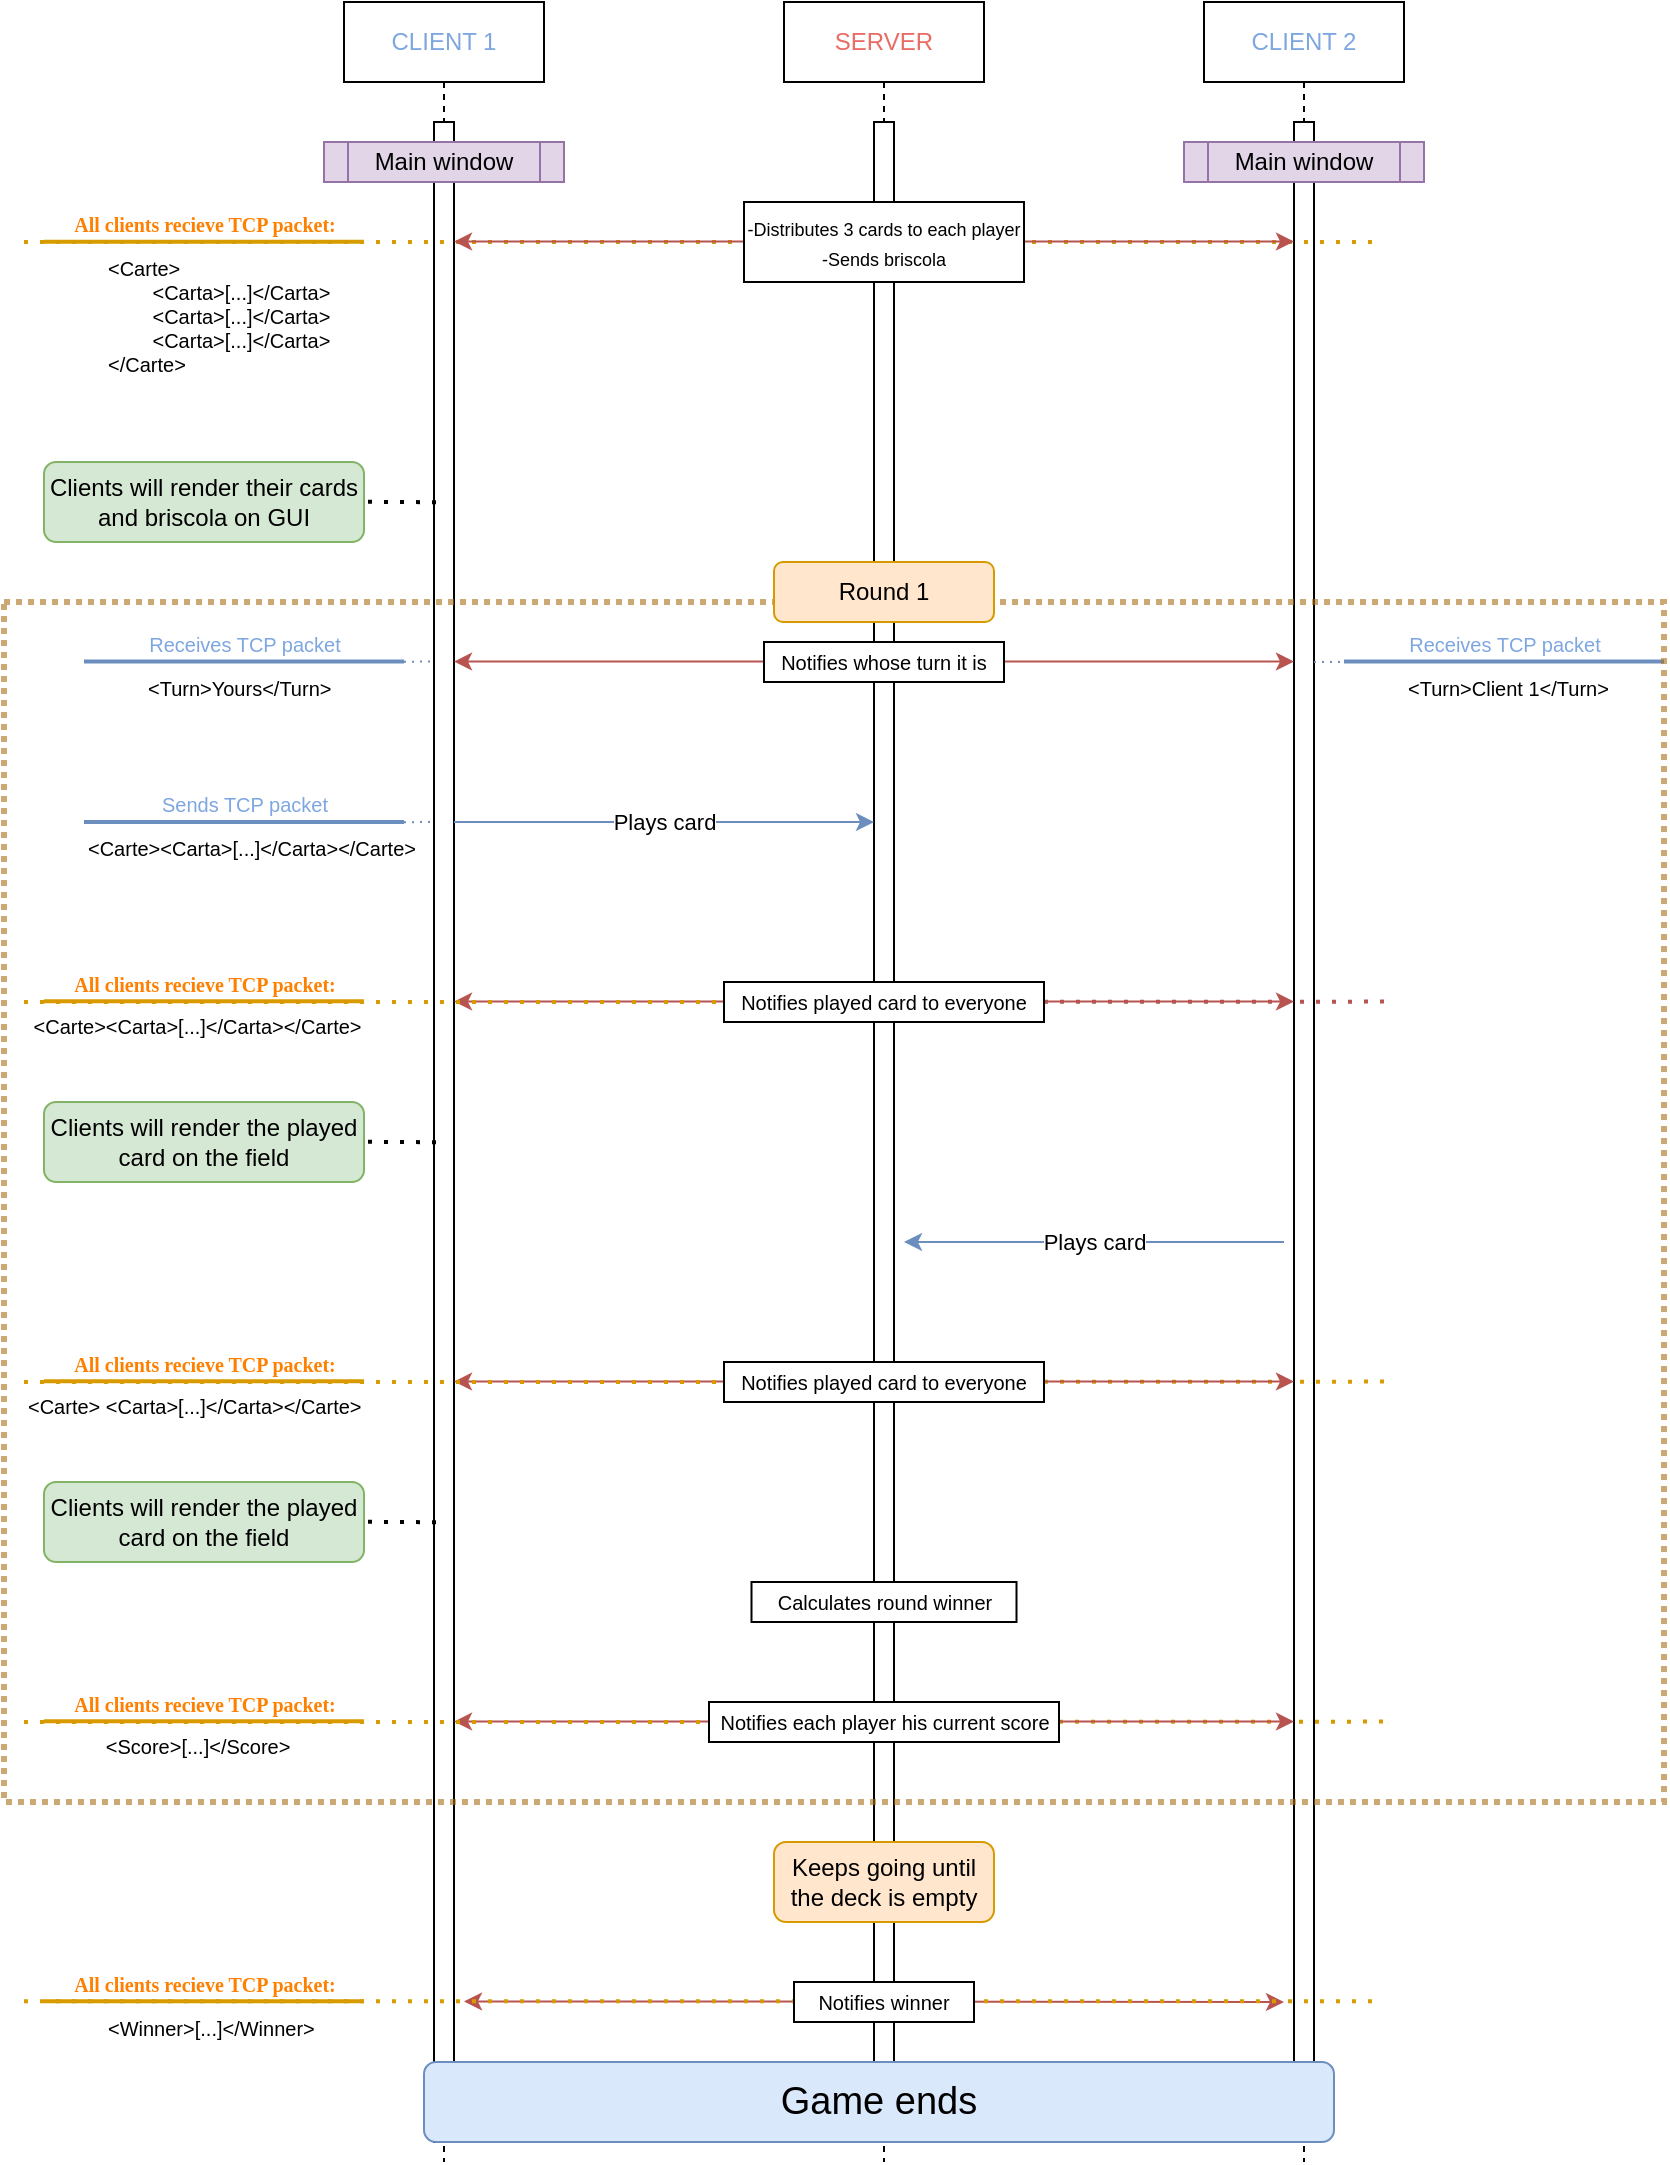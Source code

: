 <mxfile version="22.1.5" type="device">
  <diagram name="Page-1" id="2YBvvXClWsGukQMizWep">
    <mxGraphModel dx="2840" dy="1680" grid="1" gridSize="10" guides="1" tooltips="1" connect="1" arrows="1" fold="1" page="1" pageScale="1" pageWidth="850" pageHeight="1100" math="0" shadow="0">
      <root>
        <mxCell id="0" />
        <mxCell id="1" parent="0" />
        <mxCell id="g_tPpGAOfdIyaXea1qWz-1" value="&lt;font color=&quot;#7ea6e0&quot;&gt;CLIENT 1&lt;/font&gt;" style="shape=umlLifeline;perimeter=lifelinePerimeter;whiteSpace=wrap;html=1;container=0;dropTarget=0;collapsible=0;recursiveResize=0;outlineConnect=0;portConstraint=eastwest;newEdgeStyle={&quot;edgeStyle&quot;:&quot;elbowEdgeStyle&quot;,&quot;elbow&quot;:&quot;vertical&quot;,&quot;curved&quot;:0,&quot;rounded&quot;:0};" parent="1" vertex="1">
          <mxGeometry x="180" y="20" width="100" height="1080" as="geometry" />
        </mxCell>
        <mxCell id="g_tPpGAOfdIyaXea1qWz-2" value="" style="html=1;points=[];perimeter=orthogonalPerimeter;outlineConnect=0;targetShapes=umlLifeline;portConstraint=eastwest;newEdgeStyle={&quot;edgeStyle&quot;:&quot;elbowEdgeStyle&quot;,&quot;elbow&quot;:&quot;vertical&quot;,&quot;curved&quot;:0,&quot;rounded&quot;:0};" parent="g_tPpGAOfdIyaXea1qWz-1" vertex="1">
          <mxGeometry x="45" y="60" width="10" height="1010" as="geometry" />
        </mxCell>
        <mxCell id="g_tPpGAOfdIyaXea1qWz-3" value="&lt;font color=&quot;#ea6b66&quot;&gt;SERVER&lt;/font&gt;" style="shape=umlLifeline;perimeter=lifelinePerimeter;whiteSpace=wrap;html=1;container=0;dropTarget=0;collapsible=0;recursiveResize=0;outlineConnect=0;portConstraint=eastwest;newEdgeStyle={&quot;edgeStyle&quot;:&quot;elbowEdgeStyle&quot;,&quot;elbow&quot;:&quot;vertical&quot;,&quot;curved&quot;:0,&quot;rounded&quot;:0};" parent="1" vertex="1">
          <mxGeometry x="400" y="20" width="100" height="1080" as="geometry" />
        </mxCell>
        <mxCell id="g_tPpGAOfdIyaXea1qWz-4" value="" style="html=1;points=[];perimeter=orthogonalPerimeter;outlineConnect=0;targetShapes=umlLifeline;portConstraint=eastwest;newEdgeStyle={&quot;edgeStyle&quot;:&quot;elbowEdgeStyle&quot;,&quot;elbow&quot;:&quot;vertical&quot;,&quot;curved&quot;:0,&quot;rounded&quot;:0};" parent="g_tPpGAOfdIyaXea1qWz-3" vertex="1">
          <mxGeometry x="45" y="60" width="10" height="1010" as="geometry" />
        </mxCell>
        <mxCell id="wCH_qxUYtUUm3uJvWn0f-51" value="Main window" style="shape=process;whiteSpace=wrap;html=1;backgroundOutline=1;fillColor=#e1d5e7;strokeColor=#9673a6;" parent="1" vertex="1">
          <mxGeometry x="170" y="90" width="120" height="20" as="geometry" />
        </mxCell>
        <mxCell id="gF4oHyYY3A7loRQSlF0s-7" value="&lt;font color=&quot;#7ea6e0&quot;&gt;CLIENT 2&lt;/font&gt;" style="shape=umlLifeline;perimeter=lifelinePerimeter;whiteSpace=wrap;html=1;container=0;dropTarget=0;collapsible=0;recursiveResize=0;outlineConnect=0;portConstraint=eastwest;newEdgeStyle={&quot;edgeStyle&quot;:&quot;elbowEdgeStyle&quot;,&quot;elbow&quot;:&quot;vertical&quot;,&quot;curved&quot;:0,&quot;rounded&quot;:0};" vertex="1" parent="1">
          <mxGeometry x="610" y="20" width="100" height="1080" as="geometry" />
        </mxCell>
        <mxCell id="gF4oHyYY3A7loRQSlF0s-8" value="" style="html=1;points=[];perimeter=orthogonalPerimeter;outlineConnect=0;targetShapes=umlLifeline;portConstraint=eastwest;newEdgeStyle={&quot;edgeStyle&quot;:&quot;elbowEdgeStyle&quot;,&quot;elbow&quot;:&quot;vertical&quot;,&quot;curved&quot;:0,&quot;rounded&quot;:0};" vertex="1" parent="gF4oHyYY3A7loRQSlF0s-7">
          <mxGeometry x="45" y="60" width="10" height="1010" as="geometry" />
        </mxCell>
        <mxCell id="gF4oHyYY3A7loRQSlF0s-9" value="Main window" style="shape=process;whiteSpace=wrap;html=1;backgroundOutline=1;fillColor=#e1d5e7;strokeColor=#9673a6;" vertex="1" parent="1">
          <mxGeometry x="600" y="90" width="120" height="20" as="geometry" />
        </mxCell>
        <mxCell id="gF4oHyYY3A7loRQSlF0s-34" value="" style="endArrow=none;dashed=1;html=1;dashPattern=1 3;strokeWidth=1;rounded=0;fillColor=#dae8fc;strokeColor=#6c8ebf;" edge="1" parent="1">
          <mxGeometry width="50" height="50" relative="1" as="geometry">
            <mxPoint x="190" y="350" as="sourcePoint" />
            <mxPoint x="225" y="349.75" as="targetPoint" />
          </mxGeometry>
        </mxCell>
        <mxCell id="gF4oHyYY3A7loRQSlF0s-35" value="&lt;font color=&quot;#7ea6e0&quot;&gt;Receives TCP packet&lt;/font&gt;" style="verticalAlign=bottom;html=1;endArrow=none;edgeStyle=none;labelBackgroundColor=none;fontSize=10;strokeWidth=2;rounded=0;fillColor=#dae8fc;strokeColor=#6c8ebf;" edge="1" parent="1">
          <mxGeometry relative="1" as="geometry">
            <mxPoint x="50" y="349.76" as="sourcePoint" />
            <mxPoint x="210" y="349.76" as="targetPoint" />
          </mxGeometry>
        </mxCell>
        <mxCell id="gF4oHyYY3A7loRQSlF0s-36" value="&amp;lt;Turn&amp;gt;Yours&amp;lt;/Turn&amp;gt;" style="resizable=0;html=1;align=left;verticalAlign=top;labelBackgroundColor=none;fontSize=10;" connectable="0" vertex="1" parent="gF4oHyYY3A7loRQSlF0s-35">
          <mxGeometry x="-1" relative="1" as="geometry">
            <mxPoint x="30" y="1" as="offset" />
          </mxGeometry>
        </mxCell>
        <mxCell id="gF4oHyYY3A7loRQSlF0s-37" value="" style="endArrow=classic;startArrow=classic;html=1;rounded=0;fillColor=#f8cecc;strokeColor=#b85450;" edge="1" parent="1">
          <mxGeometry width="50" height="50" relative="1" as="geometry">
            <mxPoint x="235" y="349.76" as="sourcePoint" />
            <mxPoint x="655" y="349.76" as="targetPoint" />
          </mxGeometry>
        </mxCell>
        <mxCell id="gF4oHyYY3A7loRQSlF0s-38" value="&lt;font style=&quot;font-size: 10px;&quot;&gt;Notifies whose turn it is&lt;/font&gt;" style="rounded=0;whiteSpace=wrap;html=1;" vertex="1" parent="1">
          <mxGeometry x="390" y="340" width="120" height="20" as="geometry" />
        </mxCell>
        <mxCell id="gF4oHyYY3A7loRQSlF0s-52" value="" style="endArrow=none;dashed=1;html=1;dashPattern=1 3;strokeWidth=2;rounded=0;fillColor=#ffe6cc;strokeColor=#d79b00;" edge="1" parent="1">
          <mxGeometry width="50" height="50" relative="1" as="geometry">
            <mxPoint x="20" y="140" as="sourcePoint" />
            <mxPoint x="700" y="140" as="targetPoint" />
          </mxGeometry>
        </mxCell>
        <mxCell id="gF4oHyYY3A7loRQSlF0s-48" value="&lt;font color=&quot;#ff8000&quot; face=&quot;Verdana&quot;&gt;&lt;b style=&quot;&quot;&gt;All clients recieve TCP packet:&lt;/b&gt;&lt;/font&gt;" style="verticalAlign=bottom;html=1;endArrow=none;edgeStyle=none;labelBackgroundColor=none;fontSize=10;strokeWidth=2;rounded=0;fillColor=#ffe6cc;strokeColor=#d79b00;" edge="1" parent="1">
          <mxGeometry relative="1" as="geometry">
            <mxPoint x="30" y="139.83" as="sourcePoint" />
            <mxPoint x="190" y="139.83" as="targetPoint" />
            <mxPoint as="offset" />
          </mxGeometry>
        </mxCell>
        <mxCell id="gF4oHyYY3A7loRQSlF0s-49" value="&amp;lt;Carte&amp;gt;&lt;br&gt;&lt;span style=&quot;white-space: pre;&quot;&gt;&#x9;&lt;/span&gt;&amp;lt;Carta&amp;gt;[...]&amp;lt;/Carta&amp;gt;&lt;br&gt;&lt;span style=&quot;white-space: pre;&quot;&gt;&#x9;&lt;/span&gt;&amp;lt;Carta&amp;gt;[...]&amp;lt;/Carta&amp;gt;&lt;br&gt;&lt;span style=&quot;white-space: pre;&quot;&gt;&#x9;&lt;/span&gt;&amp;lt;Carta&amp;gt;[...]&amp;lt;/Carta&amp;gt;&lt;br&gt;&amp;lt;/Carte&amp;gt;" style="resizable=0;html=1;align=left;verticalAlign=top;labelBackgroundColor=none;fontSize=10;" connectable="0" vertex="1" parent="gF4oHyYY3A7loRQSlF0s-48">
          <mxGeometry x="-1" relative="1" as="geometry">
            <mxPoint x="30" y="1" as="offset" />
          </mxGeometry>
        </mxCell>
        <mxCell id="gF4oHyYY3A7loRQSlF0s-15" value="" style="endArrow=classic;startArrow=classic;html=1;rounded=0;fillColor=#f8cecc;strokeColor=#b85450;" edge="1" parent="1">
          <mxGeometry width="50" height="50" relative="1" as="geometry">
            <mxPoint x="235" y="139.76" as="sourcePoint" />
            <mxPoint x="655" y="139.76" as="targetPoint" />
          </mxGeometry>
        </mxCell>
        <mxCell id="gF4oHyYY3A7loRQSlF0s-11" value="&lt;font style=&quot;font-size: 9px;&quot;&gt;-Distributes 3 cards to each player&lt;br&gt;-Sends briscola&lt;br&gt;&lt;/font&gt;" style="rounded=0;whiteSpace=wrap;html=1;" vertex="1" parent="1">
          <mxGeometry x="380" y="120" width="140" height="40" as="geometry" />
        </mxCell>
        <mxCell id="gF4oHyYY3A7loRQSlF0s-54" value="" style="endArrow=none;dashed=1;html=1;dashPattern=1 3;strokeWidth=1;rounded=0;fillColor=#dae8fc;strokeColor=#6c8ebf;" edge="1" parent="1">
          <mxGeometry width="50" height="50" relative="1" as="geometry">
            <mxPoint x="665.0" y="350.0" as="sourcePoint" />
            <mxPoint x="690" y="350" as="targetPoint" />
          </mxGeometry>
        </mxCell>
        <mxCell id="gF4oHyYY3A7loRQSlF0s-55" value="&lt;font color=&quot;#7ea6e0&quot;&gt;Receives TCP packet&lt;/font&gt;" style="verticalAlign=bottom;html=1;endArrow=none;edgeStyle=none;labelBackgroundColor=none;fontSize=10;strokeWidth=2;rounded=0;fillColor=#dae8fc;strokeColor=#6c8ebf;" edge="1" parent="1">
          <mxGeometry relative="1" as="geometry">
            <mxPoint x="680" y="349.8" as="sourcePoint" />
            <mxPoint x="840" y="349.8" as="targetPoint" />
          </mxGeometry>
        </mxCell>
        <mxCell id="gF4oHyYY3A7loRQSlF0s-56" value="&amp;lt;Turn&amp;gt;Client 1&amp;lt;/Turn&amp;gt;" style="resizable=0;html=1;align=left;verticalAlign=top;labelBackgroundColor=none;fontSize=10;" connectable="0" vertex="1" parent="gF4oHyYY3A7loRQSlF0s-55">
          <mxGeometry x="-1" relative="1" as="geometry">
            <mxPoint x="30" y="1" as="offset" />
          </mxGeometry>
        </mxCell>
        <mxCell id="gF4oHyYY3A7loRQSlF0s-66" value="" style="endArrow=none;dashed=1;html=1;dashPattern=1 3;strokeWidth=2;rounded=0;" edge="1" parent="1">
          <mxGeometry width="50" height="50" relative="1" as="geometry">
            <mxPoint x="160" y="269.71" as="sourcePoint" />
            <mxPoint x="227.5" y="270.13" as="targetPoint" />
          </mxGeometry>
        </mxCell>
        <mxCell id="gF4oHyYY3A7loRQSlF0s-70" value="Plays card" style="endArrow=classic;html=1;rounded=0;fillColor=#dae8fc;strokeColor=#6c8ebf;" edge="1" parent="1">
          <mxGeometry width="50" height="50" relative="1" as="geometry">
            <mxPoint x="235" y="430" as="sourcePoint" />
            <mxPoint x="445.0" y="430" as="targetPoint" />
          </mxGeometry>
        </mxCell>
        <mxCell id="gF4oHyYY3A7loRQSlF0s-71" value="" style="endArrow=none;dashed=1;html=1;dashPattern=1 3;strokeWidth=1;rounded=0;fillColor=#dae8fc;strokeColor=#6c8ebf;" edge="1" parent="1">
          <mxGeometry width="50" height="50" relative="1" as="geometry">
            <mxPoint x="190" y="430.25" as="sourcePoint" />
            <mxPoint x="225" y="430.0" as="targetPoint" />
          </mxGeometry>
        </mxCell>
        <mxCell id="gF4oHyYY3A7loRQSlF0s-72" value="&lt;font color=&quot;#7ea6e0&quot;&gt;Sends TCP packet&lt;/font&gt;" style="verticalAlign=bottom;html=1;endArrow=none;edgeStyle=none;labelBackgroundColor=none;fontSize=10;strokeWidth=2;rounded=0;fillColor=#dae8fc;strokeColor=#6c8ebf;" edge="1" parent="1">
          <mxGeometry relative="1" as="geometry">
            <mxPoint x="50" y="430.01" as="sourcePoint" />
            <mxPoint x="210" y="430.01" as="targetPoint" />
          </mxGeometry>
        </mxCell>
        <mxCell id="gF4oHyYY3A7loRQSlF0s-73" value="&amp;lt;Carte&amp;gt;&amp;lt;Carta&amp;gt;[...]&amp;lt;/Carta&amp;gt;&amp;lt;/Carte&amp;gt;" style="resizable=0;html=1;align=left;verticalAlign=top;labelBackgroundColor=none;fontSize=10;" connectable="0" vertex="1" parent="gF4oHyYY3A7loRQSlF0s-72">
          <mxGeometry x="-1" relative="1" as="geometry">
            <mxPoint y="1" as="offset" />
          </mxGeometry>
        </mxCell>
        <mxCell id="gF4oHyYY3A7loRQSlF0s-83" value="" style="endArrow=none;dashed=1;html=1;dashPattern=1 3;strokeWidth=2;rounded=0;fillColor=#f8cecc;strokeColor=#b85450;" edge="1" parent="1" source="gF4oHyYY3A7loRQSlF0s-75">
          <mxGeometry width="50" height="50" relative="1" as="geometry">
            <mxPoint x="10" y="519.8" as="sourcePoint" />
            <mxPoint x="700" y="519.8" as="targetPoint" />
          </mxGeometry>
        </mxCell>
        <mxCell id="gF4oHyYY3A7loRQSlF0s-74" value="" style="endArrow=classic;startArrow=classic;html=1;rounded=0;fillColor=#f8cecc;strokeColor=#b85450;" edge="1" parent="1">
          <mxGeometry width="50" height="50" relative="1" as="geometry">
            <mxPoint x="235" y="519.8" as="sourcePoint" />
            <mxPoint x="655" y="519.8" as="targetPoint" />
          </mxGeometry>
        </mxCell>
        <mxCell id="gF4oHyYY3A7loRQSlF0s-87" value="" style="endArrow=none;dashed=1;html=1;dashPattern=1 3;strokeWidth=2;rounded=0;fillColor=#ffe6cc;strokeColor=#d79b00;" edge="1" parent="1" target="gF4oHyYY3A7loRQSlF0s-75">
          <mxGeometry width="50" height="50" relative="1" as="geometry">
            <mxPoint x="20" y="520" as="sourcePoint" />
            <mxPoint x="700" y="519.8" as="targetPoint" />
          </mxGeometry>
        </mxCell>
        <mxCell id="gF4oHyYY3A7loRQSlF0s-81" value="&lt;font color=&quot;#ff8000&quot; face=&quot;Verdana&quot;&gt;&lt;b style=&quot;&quot;&gt;All clients recieve TCP packet:&lt;/b&gt;&lt;/font&gt;" style="verticalAlign=bottom;html=1;endArrow=none;edgeStyle=none;labelBackgroundColor=none;fontSize=10;strokeWidth=2;rounded=0;fillColor=#ffe6cc;strokeColor=#d79b00;" edge="1" parent="1">
          <mxGeometry relative="1" as="geometry">
            <mxPoint x="30" y="519.63" as="sourcePoint" />
            <mxPoint x="190" y="519.63" as="targetPoint" />
            <mxPoint as="offset" />
          </mxGeometry>
        </mxCell>
        <mxCell id="gF4oHyYY3A7loRQSlF0s-82" value="&amp;nbsp;&amp;lt;Carte&amp;gt;&amp;lt;Carta&amp;gt;[...]&amp;lt;/Carta&amp;gt;&amp;lt;/Carte&amp;gt;" style="resizable=0;html=1;align=left;verticalAlign=top;labelBackgroundColor=none;fontSize=10;" connectable="0" vertex="1" parent="gF4oHyYY3A7loRQSlF0s-81">
          <mxGeometry x="-1" relative="1" as="geometry">
            <mxPoint x="-10" as="offset" />
          </mxGeometry>
        </mxCell>
        <mxCell id="gF4oHyYY3A7loRQSlF0s-84" value="Clients will render their cards and briscola on GUI" style="rounded=1;whiteSpace=wrap;html=1;fillColor=#d5e8d4;strokeColor=#82b366;" vertex="1" parent="1">
          <mxGeometry x="30" y="250" width="160" height="40" as="geometry" />
        </mxCell>
        <mxCell id="gF4oHyYY3A7loRQSlF0s-85" value="" style="endArrow=none;dashed=1;html=1;dashPattern=1 3;strokeWidth=2;rounded=0;" edge="1" parent="1">
          <mxGeometry width="50" height="50" relative="1" as="geometry">
            <mxPoint x="160" y="589.71" as="sourcePoint" />
            <mxPoint x="227.5" y="590.13" as="targetPoint" />
          </mxGeometry>
        </mxCell>
        <mxCell id="gF4oHyYY3A7loRQSlF0s-86" value="Clients will render the played&lt;br&gt;card on the field" style="rounded=1;whiteSpace=wrap;html=1;fillColor=#d5e8d4;strokeColor=#82b366;" vertex="1" parent="1">
          <mxGeometry x="30" y="570" width="160" height="40" as="geometry" />
        </mxCell>
        <mxCell id="gF4oHyYY3A7loRQSlF0s-75" value="&lt;font style=&quot;font-size: 10px;&quot;&gt;Notifies played card to everyone&lt;/font&gt;" style="rounded=0;whiteSpace=wrap;html=1;" vertex="1" parent="1">
          <mxGeometry x="370" y="510" width="160" height="20" as="geometry" />
        </mxCell>
        <mxCell id="gF4oHyYY3A7loRQSlF0s-89" value="" style="rounded=0;whiteSpace=wrap;html=1;12;fillColor=none;strokeColor=#A86E18;strokeWidth=3;opacity=60;dashed=1;dashPattern=1 1;" vertex="1" parent="1">
          <mxGeometry x="10" y="320" width="830" height="600" as="geometry" />
        </mxCell>
        <mxCell id="gF4oHyYY3A7loRQSlF0s-90" value="Plays card" style="endArrow=classic;html=1;rounded=0;fillColor=#dae8fc;strokeColor=#6c8ebf;" edge="1" parent="1">
          <mxGeometry width="50" height="50" relative="1" as="geometry">
            <mxPoint x="650" y="640" as="sourcePoint" />
            <mxPoint x="460" y="640" as="targetPoint" />
          </mxGeometry>
        </mxCell>
        <mxCell id="gF4oHyYY3A7loRQSlF0s-94" value="" style="endArrow=none;dashed=1;html=1;dashPattern=1 3;strokeWidth=2;rounded=0;fillColor=#ffe6cc;strokeColor=#d79b00;" edge="1" parent="1" source="gF4oHyYY3A7loRQSlF0s-101">
          <mxGeometry width="50" height="50" relative="1" as="geometry">
            <mxPoint x="10" y="709.8" as="sourcePoint" />
            <mxPoint x="700" y="709.8" as="targetPoint" />
          </mxGeometry>
        </mxCell>
        <mxCell id="gF4oHyYY3A7loRQSlF0s-95" value="" style="endArrow=classic;startArrow=classic;html=1;rounded=0;fillColor=#f8cecc;strokeColor=#b85450;" edge="1" parent="1">
          <mxGeometry width="50" height="50" relative="1" as="geometry">
            <mxPoint x="235" y="709.8" as="sourcePoint" />
            <mxPoint x="655" y="709.8" as="targetPoint" />
          </mxGeometry>
        </mxCell>
        <mxCell id="gF4oHyYY3A7loRQSlF0s-96" value="" style="endArrow=none;dashed=1;html=1;dashPattern=1 3;strokeWidth=2;rounded=0;fillColor=#ffe6cc;strokeColor=#d79b00;" edge="1" parent="1" target="gF4oHyYY3A7loRQSlF0s-101">
          <mxGeometry width="50" height="50" relative="1" as="geometry">
            <mxPoint x="20" y="710" as="sourcePoint" />
            <mxPoint x="700" y="709.8" as="targetPoint" />
          </mxGeometry>
        </mxCell>
        <mxCell id="gF4oHyYY3A7loRQSlF0s-97" value="&lt;font color=&quot;#ff8000&quot; face=&quot;Verdana&quot;&gt;&lt;b style=&quot;&quot;&gt;All clients recieve TCP packet:&lt;/b&gt;&lt;/font&gt;" style="verticalAlign=bottom;html=1;endArrow=none;edgeStyle=none;labelBackgroundColor=none;fontSize=10;strokeWidth=2;rounded=0;fillColor=#ffe6cc;strokeColor=#d79b00;" edge="1" parent="1">
          <mxGeometry relative="1" as="geometry">
            <mxPoint x="30" y="709.63" as="sourcePoint" />
            <mxPoint x="190" y="709.63" as="targetPoint" />
            <mxPoint as="offset" />
          </mxGeometry>
        </mxCell>
        <mxCell id="gF4oHyYY3A7loRQSlF0s-98" value="&amp;lt;Carte&amp;gt;&#x9;&amp;lt;Carta&amp;gt;[...]&amp;lt;/Carta&amp;gt;&amp;lt;/Carte&amp;gt;" style="resizable=0;html=1;align=left;verticalAlign=top;labelBackgroundColor=none;fontSize=10;" connectable="0" vertex="1" parent="gF4oHyYY3A7loRQSlF0s-97">
          <mxGeometry x="-1" relative="1" as="geometry">
            <mxPoint x="-10" as="offset" />
          </mxGeometry>
        </mxCell>
        <mxCell id="gF4oHyYY3A7loRQSlF0s-99" value="" style="endArrow=none;dashed=1;html=1;dashPattern=1 3;strokeWidth=2;rounded=0;" edge="1" parent="1">
          <mxGeometry width="50" height="50" relative="1" as="geometry">
            <mxPoint x="160" y="779.71" as="sourcePoint" />
            <mxPoint x="227.5" y="780.13" as="targetPoint" />
          </mxGeometry>
        </mxCell>
        <mxCell id="gF4oHyYY3A7loRQSlF0s-100" value="Clients will render the played&lt;br&gt;card on the field" style="rounded=1;whiteSpace=wrap;html=1;fillColor=#d5e8d4;strokeColor=#82b366;" vertex="1" parent="1">
          <mxGeometry x="30" y="760" width="160" height="40" as="geometry" />
        </mxCell>
        <mxCell id="gF4oHyYY3A7loRQSlF0s-101" value="&lt;font style=&quot;font-size: 10px;&quot;&gt;Notifies played card to everyone&lt;/font&gt;" style="rounded=0;whiteSpace=wrap;html=1;" vertex="1" parent="1">
          <mxGeometry x="370" y="700" width="160" height="20" as="geometry" />
        </mxCell>
        <mxCell id="gF4oHyYY3A7loRQSlF0s-104" value="" style="endArrow=none;dashed=1;html=1;dashPattern=1 3;strokeWidth=2;rounded=0;fillColor=#ffe6cc;strokeColor=#d79b00;" edge="1" parent="1" source="gF4oHyYY3A7loRQSlF0s-109">
          <mxGeometry width="50" height="50" relative="1" as="geometry">
            <mxPoint x="10" y="879.8" as="sourcePoint" />
            <mxPoint x="700" y="879.8" as="targetPoint" />
          </mxGeometry>
        </mxCell>
        <mxCell id="gF4oHyYY3A7loRQSlF0s-105" value="" style="endArrow=classic;startArrow=classic;html=1;rounded=0;fillColor=#f8cecc;strokeColor=#b85450;" edge="1" parent="1">
          <mxGeometry width="50" height="50" relative="1" as="geometry">
            <mxPoint x="235" y="879.8" as="sourcePoint" />
            <mxPoint x="655" y="879.8" as="targetPoint" />
          </mxGeometry>
        </mxCell>
        <mxCell id="gF4oHyYY3A7loRQSlF0s-106" value="" style="endArrow=none;dashed=1;html=1;dashPattern=1 3;strokeWidth=2;rounded=0;fillColor=#ffe6cc;strokeColor=#d79b00;" edge="1" parent="1" target="gF4oHyYY3A7loRQSlF0s-109">
          <mxGeometry width="50" height="50" relative="1" as="geometry">
            <mxPoint x="20" y="880" as="sourcePoint" />
            <mxPoint x="700" y="879.8" as="targetPoint" />
          </mxGeometry>
        </mxCell>
        <mxCell id="gF4oHyYY3A7loRQSlF0s-107" value="&lt;font color=&quot;#ff8000&quot; face=&quot;Verdana&quot;&gt;&lt;b style=&quot;&quot;&gt;All clients recieve TCP packet:&lt;/b&gt;&lt;/font&gt;" style="verticalAlign=bottom;html=1;endArrow=none;edgeStyle=none;labelBackgroundColor=none;fontSize=10;strokeWidth=2;rounded=0;fillColor=#ffe6cc;strokeColor=#d79b00;" edge="1" parent="1">
          <mxGeometry relative="1" as="geometry">
            <mxPoint x="30" y="879.63" as="sourcePoint" />
            <mxPoint x="190" y="879.63" as="targetPoint" />
            <mxPoint as="offset" />
          </mxGeometry>
        </mxCell>
        <mxCell id="gF4oHyYY3A7loRQSlF0s-108" value="&amp;nbsp;&lt;span style=&quot;white-space: pre;&quot;&gt;&#x9;&lt;/span&gt;&amp;nbsp; &amp;nbsp; &amp;nbsp; &amp;lt;Score&amp;gt;[...]&amp;lt;/Score&amp;gt;" style="resizable=0;html=1;align=left;verticalAlign=top;labelBackgroundColor=none;fontSize=10;" connectable="0" vertex="1" parent="gF4oHyYY3A7loRQSlF0s-107">
          <mxGeometry x="-1" relative="1" as="geometry">
            <mxPoint x="-10" as="offset" />
          </mxGeometry>
        </mxCell>
        <mxCell id="gF4oHyYY3A7loRQSlF0s-109" value="&lt;span style=&quot;font-size: 10px;&quot;&gt;Notifies each player his current score&lt;/span&gt;" style="rounded=0;whiteSpace=wrap;html=1;" vertex="1" parent="1">
          <mxGeometry x="362.5" y="870" width="175" height="20" as="geometry" />
        </mxCell>
        <mxCell id="gF4oHyYY3A7loRQSlF0s-110" value="&lt;span style=&quot;font-size: 10px;&quot;&gt;Calculates round winner&lt;/span&gt;" style="rounded=0;whiteSpace=wrap;html=1;" vertex="1" parent="1">
          <mxGeometry x="383.75" y="810" width="132.5" height="20" as="geometry" />
        </mxCell>
        <mxCell id="gF4oHyYY3A7loRQSlF0s-113" value="Round 1" style="rounded=1;whiteSpace=wrap;html=1;fillColor=#ffe6cc;strokeColor=#d79b00;" vertex="1" parent="1">
          <mxGeometry x="395" y="300" width="110" height="30" as="geometry" />
        </mxCell>
        <mxCell id="gF4oHyYY3A7loRQSlF0s-117" value="Keeps going until the deck is empty" style="rounded=1;whiteSpace=wrap;html=1;fillColor=#ffe6cc;strokeColor=#d79b00;" vertex="1" parent="1">
          <mxGeometry x="395" y="940" width="110" height="40" as="geometry" />
        </mxCell>
        <mxCell id="gF4oHyYY3A7loRQSlF0s-120" value="" style="endArrow=classic;startArrow=classic;html=1;rounded=0;fillColor=#f8cecc;strokeColor=#b85450;" edge="1" parent="1">
          <mxGeometry width="50" height="50" relative="1" as="geometry">
            <mxPoint x="240" y="1019.7" as="sourcePoint" />
            <mxPoint x="650" y="1020" as="targetPoint" />
          </mxGeometry>
        </mxCell>
        <mxCell id="gF4oHyYY3A7loRQSlF0s-127" value="" style="endArrow=none;dashed=1;html=1;dashPattern=1 3;strokeWidth=2;rounded=0;fillColor=#ffe6cc;strokeColor=#d79b00;" edge="1" parent="1">
          <mxGeometry width="50" height="50" relative="1" as="geometry">
            <mxPoint x="20" y="1019.57" as="sourcePoint" />
            <mxPoint x="700" y="1019.57" as="targetPoint" />
          </mxGeometry>
        </mxCell>
        <mxCell id="gF4oHyYY3A7loRQSlF0s-121" value="&lt;font style=&quot;&quot;&gt;&lt;font style=&quot;font-size: 10px;&quot;&gt;Notifies winner&lt;/font&gt;&lt;br&gt;&lt;/font&gt;" style="rounded=0;whiteSpace=wrap;html=1;" vertex="1" parent="1">
          <mxGeometry x="405" y="1010" width="90" height="20" as="geometry" />
        </mxCell>
        <mxCell id="gF4oHyYY3A7loRQSlF0s-125" value="&lt;font color=&quot;#ff8000&quot; face=&quot;Verdana&quot;&gt;&lt;b style=&quot;&quot;&gt;All clients recieve TCP packet:&lt;/b&gt;&lt;/font&gt;" style="verticalAlign=bottom;html=1;endArrow=none;edgeStyle=none;labelBackgroundColor=none;fontSize=10;strokeWidth=2;rounded=0;fillColor=#ffe6cc;strokeColor=#d79b00;" edge="1" parent="1">
          <mxGeometry relative="1" as="geometry">
            <mxPoint x="30" y="1019.57" as="sourcePoint" />
            <mxPoint x="190" y="1019.57" as="targetPoint" />
            <mxPoint as="offset" />
          </mxGeometry>
        </mxCell>
        <mxCell id="gF4oHyYY3A7loRQSlF0s-126" value="&amp;lt;Winner&amp;gt;[...]&amp;lt;/Winner&amp;gt;" style="resizable=0;html=1;align=left;verticalAlign=top;labelBackgroundColor=none;fontSize=10;" connectable="0" vertex="1" parent="gF4oHyYY3A7loRQSlF0s-125">
          <mxGeometry x="-1" relative="1" as="geometry">
            <mxPoint x="30" y="1" as="offset" />
          </mxGeometry>
        </mxCell>
        <mxCell id="gF4oHyYY3A7loRQSlF0s-129" value="&lt;font style=&quot;font-size: 19px;&quot;&gt;Game ends&lt;/font&gt;" style="rounded=1;whiteSpace=wrap;html=1;fillColor=#dae8fc;strokeColor=#6c8ebf;" vertex="1" parent="1">
          <mxGeometry x="220" y="1050" width="455" height="40" as="geometry" />
        </mxCell>
      </root>
    </mxGraphModel>
  </diagram>
</mxfile>
